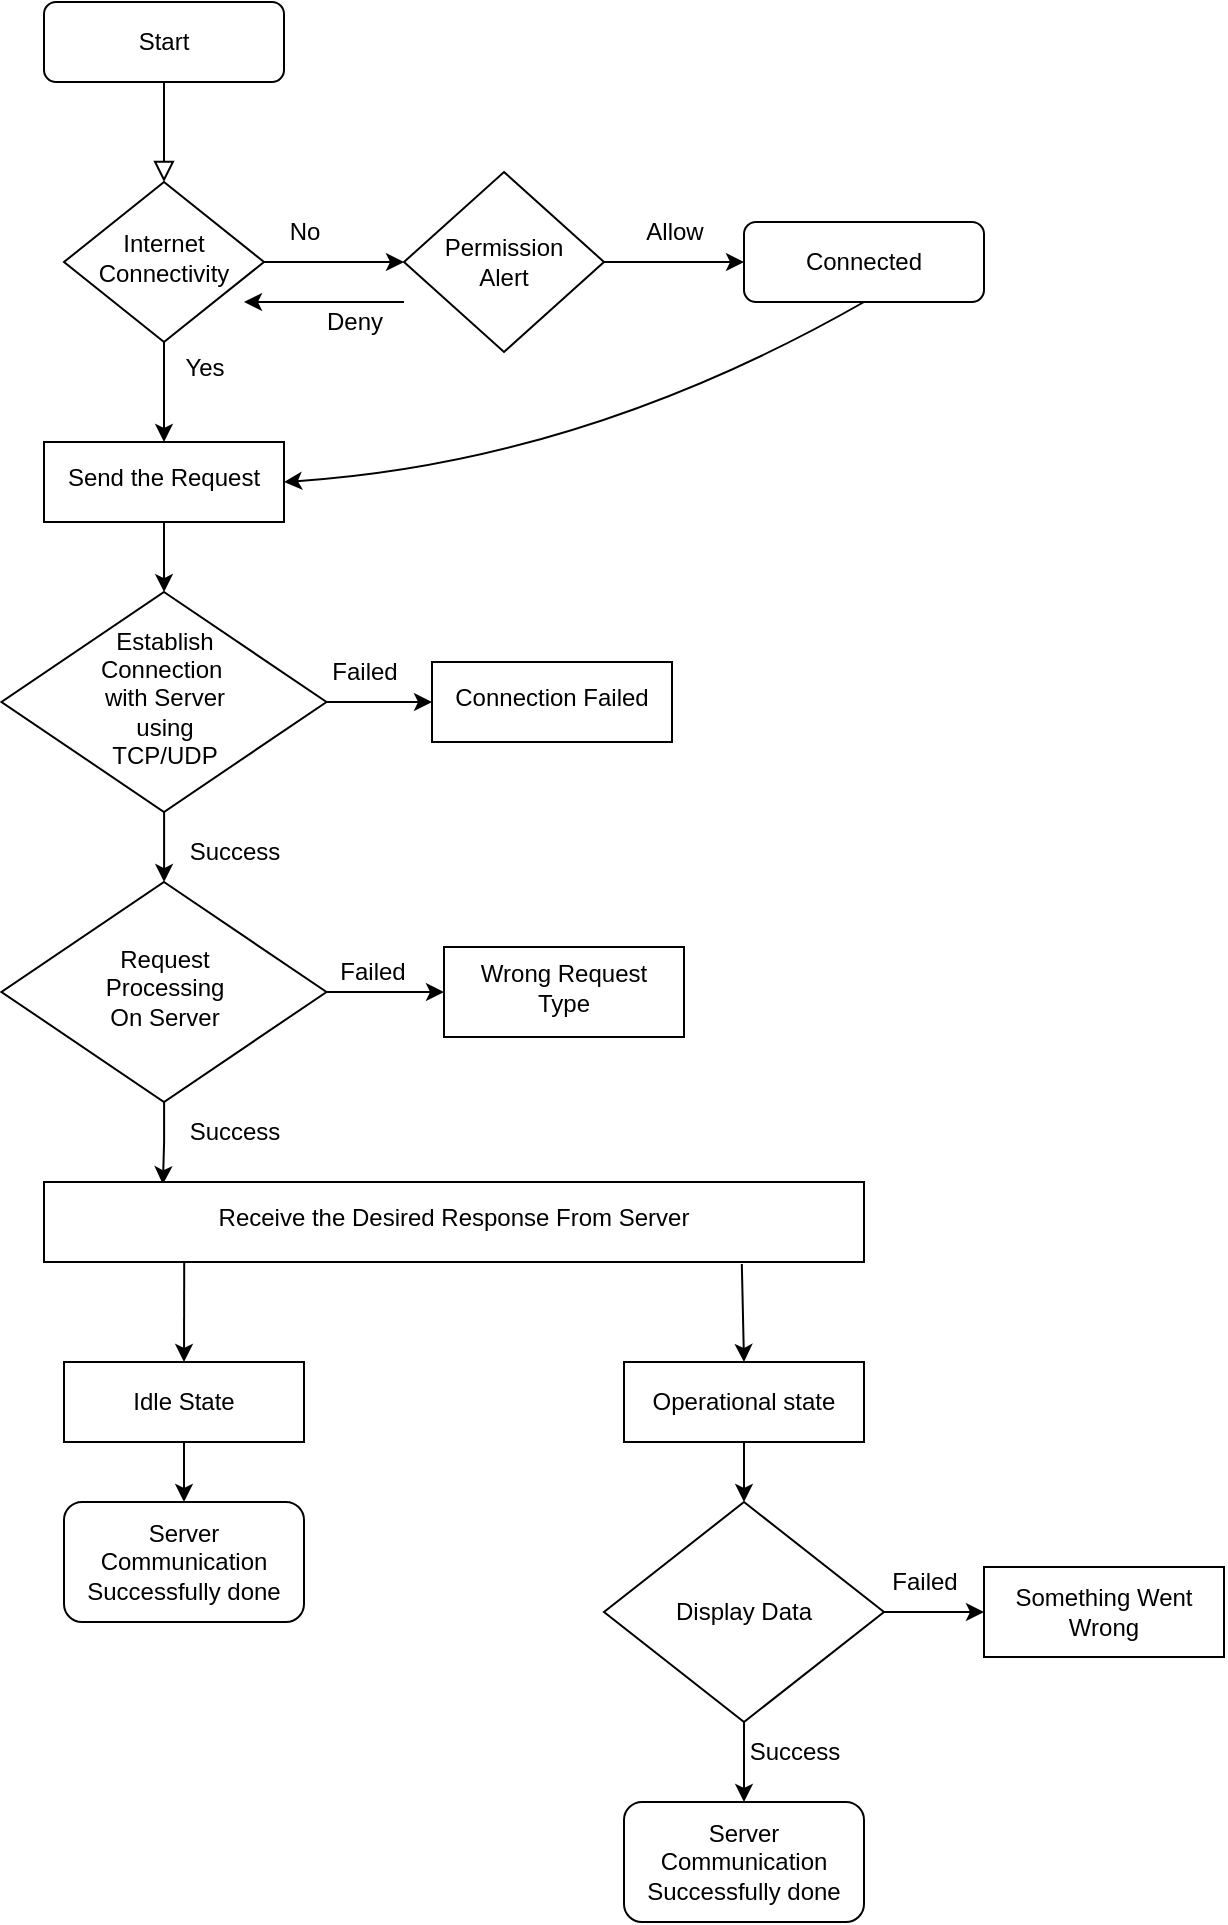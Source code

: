 <mxfile version="21.2.3" type="github">
  <diagram id="C5RBs43oDa-KdzZeNtuy" name="Page-1">
    <mxGraphModel dx="1050" dy="581" grid="1" gridSize="10" guides="1" tooltips="1" connect="1" arrows="1" fold="1" page="1" pageScale="1" pageWidth="827" pageHeight="1169" math="0" shadow="0">
      <root>
        <mxCell id="WIyWlLk6GJQsqaUBKTNV-0" />
        <mxCell id="WIyWlLk6GJQsqaUBKTNV-1" parent="WIyWlLk6GJQsqaUBKTNV-0" />
        <mxCell id="WIyWlLk6GJQsqaUBKTNV-2" value="" style="rounded=0;html=1;jettySize=auto;orthogonalLoop=1;fontSize=11;endArrow=block;endFill=0;endSize=8;strokeWidth=1;shadow=0;labelBackgroundColor=none;edgeStyle=orthogonalEdgeStyle;" parent="WIyWlLk6GJQsqaUBKTNV-1" source="WIyWlLk6GJQsqaUBKTNV-3" target="WIyWlLk6GJQsqaUBKTNV-6" edge="1">
          <mxGeometry relative="1" as="geometry" />
        </mxCell>
        <mxCell id="WIyWlLk6GJQsqaUBKTNV-3" value="Start" style="rounded=1;whiteSpace=wrap;html=1;fontSize=12;glass=0;strokeWidth=1;shadow=0;" parent="WIyWlLk6GJQsqaUBKTNV-1" vertex="1">
          <mxGeometry x="160" y="80" width="120" height="40" as="geometry" />
        </mxCell>
        <mxCell id="oW8vfRG4xfct3vdIjHn0-7" value="" style="edgeStyle=orthogonalEdgeStyle;rounded=0;orthogonalLoop=1;jettySize=auto;html=1;" edge="1" parent="WIyWlLk6GJQsqaUBKTNV-1" source="WIyWlLk6GJQsqaUBKTNV-6" target="oW8vfRG4xfct3vdIjHn0-6">
          <mxGeometry relative="1" as="geometry" />
        </mxCell>
        <mxCell id="WIyWlLk6GJQsqaUBKTNV-6" value="Internet Connectivity" style="rhombus;whiteSpace=wrap;html=1;shadow=0;fontFamily=Helvetica;fontSize=12;align=center;strokeWidth=1;spacing=6;spacingTop=-4;" parent="WIyWlLk6GJQsqaUBKTNV-1" vertex="1">
          <mxGeometry x="170" y="170" width="100" height="80" as="geometry" />
        </mxCell>
        <mxCell id="oW8vfRG4xfct3vdIjHn0-1" value="" style="edgeStyle=orthogonalEdgeStyle;rounded=0;orthogonalLoop=1;jettySize=auto;html=1;exitX=1;exitY=0.5;exitDx=0;exitDy=0;entryX=0;entryY=0.5;entryDx=0;entryDy=0;" edge="1" parent="WIyWlLk6GJQsqaUBKTNV-1" source="oW8vfRG4xfct3vdIjHn0-10" target="oW8vfRG4xfct3vdIjHn0-0">
          <mxGeometry relative="1" as="geometry">
            <mxPoint x="440" y="200" as="sourcePoint" />
          </mxGeometry>
        </mxCell>
        <mxCell id="oW8vfRG4xfct3vdIjHn0-0" value="Connected" style="whiteSpace=wrap;html=1;rounded=1;glass=0;strokeWidth=1;shadow=0;" vertex="1" parent="WIyWlLk6GJQsqaUBKTNV-1">
          <mxGeometry x="510" y="190" width="120" height="40" as="geometry" />
        </mxCell>
        <mxCell id="oW8vfRG4xfct3vdIjHn0-2" value="Allow" style="text;html=1;align=center;verticalAlign=middle;resizable=0;points=[];autosize=1;strokeColor=none;fillColor=none;" vertex="1" parent="WIyWlLk6GJQsqaUBKTNV-1">
          <mxGeometry x="450" y="180" width="50" height="30" as="geometry" />
        </mxCell>
        <mxCell id="oW8vfRG4xfct3vdIjHn0-17" value="" style="edgeStyle=orthogonalEdgeStyle;rounded=0;orthogonalLoop=1;jettySize=auto;html=1;" edge="1" parent="WIyWlLk6GJQsqaUBKTNV-1" source="oW8vfRG4xfct3vdIjHn0-6" target="oW8vfRG4xfct3vdIjHn0-16">
          <mxGeometry relative="1" as="geometry" />
        </mxCell>
        <mxCell id="oW8vfRG4xfct3vdIjHn0-6" value="Send the Request" style="whiteSpace=wrap;html=1;shadow=0;strokeWidth=1;spacing=6;spacingTop=-4;" vertex="1" parent="WIyWlLk6GJQsqaUBKTNV-1">
          <mxGeometry x="160" y="300" width="120" height="40" as="geometry" />
        </mxCell>
        <mxCell id="oW8vfRG4xfct3vdIjHn0-8" value="" style="curved=1;endArrow=classic;html=1;rounded=0;exitX=0.5;exitY=1;exitDx=0;exitDy=0;entryX=1;entryY=0.5;entryDx=0;entryDy=0;" edge="1" parent="WIyWlLk6GJQsqaUBKTNV-1" source="oW8vfRG4xfct3vdIjHn0-0" target="oW8vfRG4xfct3vdIjHn0-6">
          <mxGeometry width="50" height="50" relative="1" as="geometry">
            <mxPoint x="430" y="360" as="sourcePoint" />
            <mxPoint x="480" y="310" as="targetPoint" />
            <Array as="points">
              <mxPoint x="430" y="310" />
            </Array>
          </mxGeometry>
        </mxCell>
        <mxCell id="oW8vfRG4xfct3vdIjHn0-9" value="Yes" style="text;html=1;align=center;verticalAlign=middle;resizable=0;points=[];autosize=1;strokeColor=none;fillColor=none;" vertex="1" parent="WIyWlLk6GJQsqaUBKTNV-1">
          <mxGeometry x="220" y="248" width="40" height="30" as="geometry" />
        </mxCell>
        <mxCell id="oW8vfRG4xfct3vdIjHn0-10" value="Permission&lt;br&gt;Alert" style="rhombus;whiteSpace=wrap;html=1;" vertex="1" parent="WIyWlLk6GJQsqaUBKTNV-1">
          <mxGeometry x="340" y="165" width="100" height="90" as="geometry" />
        </mxCell>
        <mxCell id="oW8vfRG4xfct3vdIjHn0-11" value="" style="endArrow=classic;html=1;rounded=0;entryX=0;entryY=0.5;entryDx=0;entryDy=0;exitX=1;exitY=0.5;exitDx=0;exitDy=0;" edge="1" parent="WIyWlLk6GJQsqaUBKTNV-1" source="WIyWlLk6GJQsqaUBKTNV-6" target="oW8vfRG4xfct3vdIjHn0-10">
          <mxGeometry width="50" height="50" relative="1" as="geometry">
            <mxPoint x="80" y="280" as="sourcePoint" />
            <mxPoint x="130" y="230" as="targetPoint" />
          </mxGeometry>
        </mxCell>
        <mxCell id="oW8vfRG4xfct3vdIjHn0-12" value="No" style="text;html=1;align=center;verticalAlign=middle;resizable=0;points=[];autosize=1;strokeColor=none;fillColor=none;" vertex="1" parent="WIyWlLk6GJQsqaUBKTNV-1">
          <mxGeometry x="270" y="180" width="40" height="30" as="geometry" />
        </mxCell>
        <mxCell id="oW8vfRG4xfct3vdIjHn0-14" value="" style="endArrow=classic;html=1;rounded=0;" edge="1" parent="WIyWlLk6GJQsqaUBKTNV-1">
          <mxGeometry width="50" height="50" relative="1" as="geometry">
            <mxPoint x="340" y="230" as="sourcePoint" />
            <mxPoint x="260" y="230" as="targetPoint" />
          </mxGeometry>
        </mxCell>
        <mxCell id="oW8vfRG4xfct3vdIjHn0-15" value="Deny&lt;br&gt;" style="text;html=1;align=center;verticalAlign=middle;resizable=0;points=[];autosize=1;strokeColor=none;fillColor=none;" vertex="1" parent="WIyWlLk6GJQsqaUBKTNV-1">
          <mxGeometry x="290" y="225" width="50" height="30" as="geometry" />
        </mxCell>
        <mxCell id="oW8vfRG4xfct3vdIjHn0-20" value="" style="edgeStyle=orthogonalEdgeStyle;rounded=0;orthogonalLoop=1;jettySize=auto;html=1;" edge="1" parent="WIyWlLk6GJQsqaUBKTNV-1" source="oW8vfRG4xfct3vdIjHn0-16" target="oW8vfRG4xfct3vdIjHn0-19">
          <mxGeometry relative="1" as="geometry" />
        </mxCell>
        <mxCell id="oW8vfRG4xfct3vdIjHn0-24" value="" style="edgeStyle=orthogonalEdgeStyle;rounded=0;orthogonalLoop=1;jettySize=auto;html=1;" edge="1" parent="WIyWlLk6GJQsqaUBKTNV-1" source="oW8vfRG4xfct3vdIjHn0-16" target="oW8vfRG4xfct3vdIjHn0-23">
          <mxGeometry relative="1" as="geometry" />
        </mxCell>
        <mxCell id="oW8vfRG4xfct3vdIjHn0-16" value="Establish&lt;br&gt;Connection&amp;nbsp;&lt;br&gt;with Server&lt;br&gt;using&lt;br&gt;TCP/UDP" style="rhombus;whiteSpace=wrap;html=1;shadow=0;strokeWidth=1;spacing=6;spacingTop=-4;" vertex="1" parent="WIyWlLk6GJQsqaUBKTNV-1">
          <mxGeometry x="138.75" y="375" width="162.5" height="110" as="geometry" />
        </mxCell>
        <mxCell id="oW8vfRG4xfct3vdIjHn0-19" value="Connection Failed" style="whiteSpace=wrap;html=1;shadow=0;strokeWidth=1;spacing=6;spacingTop=-4;" vertex="1" parent="WIyWlLk6GJQsqaUBKTNV-1">
          <mxGeometry x="354" y="410" width="120" height="40" as="geometry" />
        </mxCell>
        <mxCell id="oW8vfRG4xfct3vdIjHn0-21" value="Failed" style="text;html=1;align=center;verticalAlign=middle;resizable=0;points=[];autosize=1;strokeColor=none;fillColor=none;" vertex="1" parent="WIyWlLk6GJQsqaUBKTNV-1">
          <mxGeometry x="290" y="400" width="60" height="30" as="geometry" />
        </mxCell>
        <mxCell id="oW8vfRG4xfct3vdIjHn0-27" value="" style="edgeStyle=orthogonalEdgeStyle;rounded=0;orthogonalLoop=1;jettySize=auto;html=1;" edge="1" parent="WIyWlLk6GJQsqaUBKTNV-1" source="oW8vfRG4xfct3vdIjHn0-23" target="oW8vfRG4xfct3vdIjHn0-26">
          <mxGeometry relative="1" as="geometry" />
        </mxCell>
        <mxCell id="oW8vfRG4xfct3vdIjHn0-30" value="" style="edgeStyle=orthogonalEdgeStyle;rounded=0;orthogonalLoop=1;jettySize=auto;html=1;entryX=0.145;entryY=0.028;entryDx=0;entryDy=0;entryPerimeter=0;" edge="1" parent="WIyWlLk6GJQsqaUBKTNV-1" source="oW8vfRG4xfct3vdIjHn0-23" target="oW8vfRG4xfct3vdIjHn0-29">
          <mxGeometry relative="1" as="geometry" />
        </mxCell>
        <mxCell id="oW8vfRG4xfct3vdIjHn0-23" value="Request &lt;br&gt;Processing&lt;br&gt;On Server" style="rhombus;whiteSpace=wrap;html=1;shadow=0;strokeWidth=1;spacing=6;spacingTop=-4;" vertex="1" parent="WIyWlLk6GJQsqaUBKTNV-1">
          <mxGeometry x="138.75" y="520" width="162.5" height="110" as="geometry" />
        </mxCell>
        <mxCell id="oW8vfRG4xfct3vdIjHn0-25" value="Success" style="text;html=1;align=center;verticalAlign=middle;resizable=0;points=[];autosize=1;strokeColor=none;fillColor=none;" vertex="1" parent="WIyWlLk6GJQsqaUBKTNV-1">
          <mxGeometry x="220" y="490" width="70" height="30" as="geometry" />
        </mxCell>
        <mxCell id="oW8vfRG4xfct3vdIjHn0-26" value="Wrong Request Type" style="whiteSpace=wrap;html=1;shadow=0;strokeWidth=1;spacing=6;spacingTop=-4;" vertex="1" parent="WIyWlLk6GJQsqaUBKTNV-1">
          <mxGeometry x="360" y="552.5" width="120" height="45" as="geometry" />
        </mxCell>
        <mxCell id="oW8vfRG4xfct3vdIjHn0-28" value="Failed" style="text;html=1;align=center;verticalAlign=middle;resizable=0;points=[];autosize=1;strokeColor=none;fillColor=none;" vertex="1" parent="WIyWlLk6GJQsqaUBKTNV-1">
          <mxGeometry x="294" y="550" width="60" height="30" as="geometry" />
        </mxCell>
        <mxCell id="oW8vfRG4xfct3vdIjHn0-29" value="Receive the Desired Response From Server" style="whiteSpace=wrap;html=1;shadow=0;strokeWidth=1;spacing=6;spacingTop=-4;" vertex="1" parent="WIyWlLk6GJQsqaUBKTNV-1">
          <mxGeometry x="160" y="670" width="410" height="40" as="geometry" />
        </mxCell>
        <mxCell id="oW8vfRG4xfct3vdIjHn0-31" value="Success" style="text;html=1;align=center;verticalAlign=middle;resizable=0;points=[];autosize=1;strokeColor=none;fillColor=none;" vertex="1" parent="WIyWlLk6GJQsqaUBKTNV-1">
          <mxGeometry x="220" y="630" width="70" height="30" as="geometry" />
        </mxCell>
        <mxCell id="oW8vfRG4xfct3vdIjHn0-32" value="" style="endArrow=classic;html=1;rounded=0;exitX=0.171;exitY=0.99;exitDx=0;exitDy=0;exitPerimeter=0;entryX=0.5;entryY=0;entryDx=0;entryDy=0;" edge="1" parent="WIyWlLk6GJQsqaUBKTNV-1" source="oW8vfRG4xfct3vdIjHn0-29" target="oW8vfRG4xfct3vdIjHn0-36">
          <mxGeometry width="50" height="50" relative="1" as="geometry">
            <mxPoint x="180" y="860" as="sourcePoint" />
            <mxPoint x="230" y="762.5" as="targetPoint" />
          </mxGeometry>
        </mxCell>
        <mxCell id="oW8vfRG4xfct3vdIjHn0-33" value="" style="endArrow=classic;html=1;rounded=0;entryX=0.5;entryY=0;entryDx=0;entryDy=0;exitX=0.851;exitY=1.024;exitDx=0;exitDy=0;exitPerimeter=0;" edge="1" parent="WIyWlLk6GJQsqaUBKTNV-1" source="oW8vfRG4xfct3vdIjHn0-29" target="oW8vfRG4xfct3vdIjHn0-37">
          <mxGeometry width="50" height="50" relative="1" as="geometry">
            <mxPoint x="520" y="710" as="sourcePoint" />
            <mxPoint x="510" y="762.5" as="targetPoint" />
          </mxGeometry>
        </mxCell>
        <mxCell id="oW8vfRG4xfct3vdIjHn0-40" value="" style="edgeStyle=orthogonalEdgeStyle;rounded=0;orthogonalLoop=1;jettySize=auto;html=1;" edge="1" parent="WIyWlLk6GJQsqaUBKTNV-1" source="oW8vfRG4xfct3vdIjHn0-36" target="oW8vfRG4xfct3vdIjHn0-39">
          <mxGeometry relative="1" as="geometry" />
        </mxCell>
        <mxCell id="oW8vfRG4xfct3vdIjHn0-36" value="Idle State" style="rounded=0;whiteSpace=wrap;html=1;" vertex="1" parent="WIyWlLk6GJQsqaUBKTNV-1">
          <mxGeometry x="170" y="760" width="120" height="40" as="geometry" />
        </mxCell>
        <mxCell id="oW8vfRG4xfct3vdIjHn0-42" value="" style="edgeStyle=orthogonalEdgeStyle;rounded=0;orthogonalLoop=1;jettySize=auto;html=1;" edge="1" parent="WIyWlLk6GJQsqaUBKTNV-1" source="oW8vfRG4xfct3vdIjHn0-37" target="oW8vfRG4xfct3vdIjHn0-41">
          <mxGeometry relative="1" as="geometry" />
        </mxCell>
        <mxCell id="oW8vfRG4xfct3vdIjHn0-37" value="Operational state" style="rounded=0;whiteSpace=wrap;html=1;" vertex="1" parent="WIyWlLk6GJQsqaUBKTNV-1">
          <mxGeometry x="450" y="760" width="120" height="40" as="geometry" />
        </mxCell>
        <mxCell id="oW8vfRG4xfct3vdIjHn0-39" value="Server Communication&lt;br&gt;Successfully done" style="rounded=1;whiteSpace=wrap;html=1;" vertex="1" parent="WIyWlLk6GJQsqaUBKTNV-1">
          <mxGeometry x="170" y="830" width="120" height="60" as="geometry" />
        </mxCell>
        <mxCell id="oW8vfRG4xfct3vdIjHn0-44" value="" style="edgeStyle=orthogonalEdgeStyle;rounded=0;orthogonalLoop=1;jettySize=auto;html=1;" edge="1" parent="WIyWlLk6GJQsqaUBKTNV-1" source="oW8vfRG4xfct3vdIjHn0-41" target="oW8vfRG4xfct3vdIjHn0-43">
          <mxGeometry relative="1" as="geometry" />
        </mxCell>
        <mxCell id="oW8vfRG4xfct3vdIjHn0-47" value="" style="edgeStyle=orthogonalEdgeStyle;rounded=0;orthogonalLoop=1;jettySize=auto;html=1;entryX=0.5;entryY=0;entryDx=0;entryDy=0;" edge="1" parent="WIyWlLk6GJQsqaUBKTNV-1" source="oW8vfRG4xfct3vdIjHn0-41" target="oW8vfRG4xfct3vdIjHn0-48">
          <mxGeometry relative="1" as="geometry">
            <mxPoint x="510" y="1045" as="targetPoint" />
          </mxGeometry>
        </mxCell>
        <mxCell id="oW8vfRG4xfct3vdIjHn0-41" value="Display Data" style="rhombus;whiteSpace=wrap;html=1;rounded=0;" vertex="1" parent="WIyWlLk6GJQsqaUBKTNV-1">
          <mxGeometry x="440" y="830" width="140" height="110" as="geometry" />
        </mxCell>
        <mxCell id="oW8vfRG4xfct3vdIjHn0-43" value="Something Went Wrong" style="whiteSpace=wrap;html=1;rounded=0;" vertex="1" parent="WIyWlLk6GJQsqaUBKTNV-1">
          <mxGeometry x="630" y="862.5" width="120" height="45" as="geometry" />
        </mxCell>
        <mxCell id="oW8vfRG4xfct3vdIjHn0-45" value="Failed" style="text;html=1;align=center;verticalAlign=middle;resizable=0;points=[];autosize=1;strokeColor=none;fillColor=none;" vertex="1" parent="WIyWlLk6GJQsqaUBKTNV-1">
          <mxGeometry x="570" y="855" width="60" height="30" as="geometry" />
        </mxCell>
        <mxCell id="oW8vfRG4xfct3vdIjHn0-48" value="Server Communication&lt;br style=&quot;border-color: var(--border-color);&quot;&gt;Successfully done" style="rounded=1;whiteSpace=wrap;html=1;" vertex="1" parent="WIyWlLk6GJQsqaUBKTNV-1">
          <mxGeometry x="450" y="980" width="120" height="60" as="geometry" />
        </mxCell>
        <mxCell id="oW8vfRG4xfct3vdIjHn0-50" value="Success" style="text;html=1;align=center;verticalAlign=middle;resizable=0;points=[];autosize=1;strokeColor=none;fillColor=none;" vertex="1" parent="WIyWlLk6GJQsqaUBKTNV-1">
          <mxGeometry x="500" y="940" width="70" height="30" as="geometry" />
        </mxCell>
      </root>
    </mxGraphModel>
  </diagram>
</mxfile>
